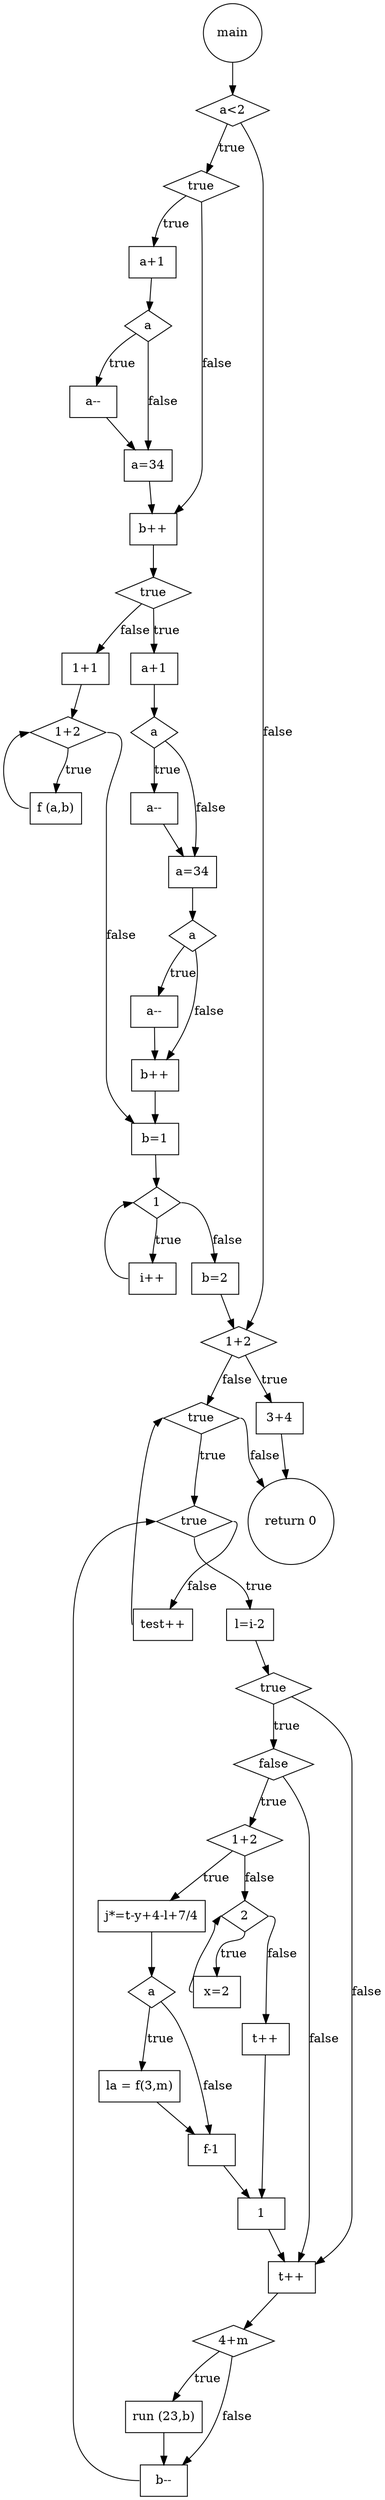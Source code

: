 digraph {
node [shape=circle]
0->1
0[label = "main"]3->4
3[label = "a+1", shape = "rectangle"]
5->6
5[label = "a--", shape = "rectangle"]
4->5[label = true]
4[label = "a", shape = diamond]4->6[label= false]
6->7
6[label = "a=34", shape = "rectangle"]
2->3[label = true]
2[label = "true", shape = diamond]2->7[label= false]
7->8
7[label = "b++", shape = "rectangle"]
9->10
9[label = "a+1", shape = "rectangle"]
11->12
11[label = "a--", shape = "rectangle"]
10->11[label = true]
10[label = "a", shape = diamond]10->12[label= false]
12->13
12[label = "a=34", shape = "rectangle"]
14->15
14[label = "a--", shape = "rectangle"]
13->14[label = true]
13[label = "a", shape = diamond]13->15[label= false]
       15[label = "b++", shape = "rectangle"]
8->9[label="true"]
8[label = "true",  shape = "diamond"]16->17
16[label = "1+1", shape = "rectangle"]
       18[label = "f (a,b)", shape = "rectangle"]
17:s->18:n[label=true]
17[label = "1+2", shape=diamond]18:w->17:w
17[label = "1+2"]17:e->19[label = false]
8->16[label="false"]
15->19
19->20
19[label = "b=1", shape = "rectangle"]
       21[label = "i++", shape = "rectangle"]
20:s->21:n[label=true]
20[label = "1", shape=diamond]21:w->20:w
20[label = "1"]20:e->22[label = false]
22->23
22[label = "b=2", shape = "rectangle"]
1->2[label = true]
1[label = "a<2", shape = diamond]1->23[label= false]
       24[label = "3+4", shape = "rectangle"]
23->24[label="true"]
23[label = "1+2",  shape = "diamond"]27->28
27[label = "l=i-2", shape = "rectangle"]
31->32
31[label = "j*=t-y+4-l+7/4", shape = "rectangle"]
33->34
33[label = "la = f(3,m)", shape = "rectangle"]
32->33[label = true]
32[label = "a", shape = diamond]32->34[label= false]
       34[label = "f-1", shape = "rectangle"]
30->31[label="true"]
30[label = "1+2",  shape = "diamond"]       36[label = "x=2", shape = "rectangle"]
35:s->36:n[label=true]
35[label = "2", shape=diamond]36:w->35:w
35[label = "2"]35:e->37[label = false]
37->38
37[label = "t++", shape = "rectangle"]
30->35[label="false"]
34->38
       38[label = "1", shape = "rectangle"]
29->30[label = true]
29[label = "false", shape = diamond]29->39[label= false]
28->29[label="true"]
28[label = "true",  shape = "diamond"]28->39[label="false"]
38->39
39->40
39[label = "t++", shape = "rectangle"]
41->42
41[label = "run (23,b)", shape = "rectangle"]
40->41[label = true]
40[label = "4+m", shape = diamond]40->42[label= false]
       42[label = "b--", shape = "rectangle"]
26:s->27:n[label=true]
26[label = "true", shape=diamond]42:w->26:w
26[label = "true"]26:e->43[label = false]
       43[label = "test++", shape = "rectangle"]
25:s->26:n[label=true]
25[label = "true", shape=diamond]43:w->25:w
25[label = "true"]25:e->44[label = false]
23->25[label="false"]
24->44
44[label = "return 0", shape = "circle"]
}